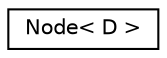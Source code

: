 digraph "Graphical Class Hierarchy"
{
  edge [fontname="Helvetica",fontsize="10",labelfontname="Helvetica",labelfontsize="10"];
  node [fontname="Helvetica",fontsize="10",shape=record];
  rankdir="LR";
  Node1 [label="Node\< D \>",height=0.2,width=0.4,color="black", fillcolor="white", style="filled",URL="$class_node.html",tooltip="Biblioteca de la clase Vertex que genera los vertices de un grafo. "];
}
